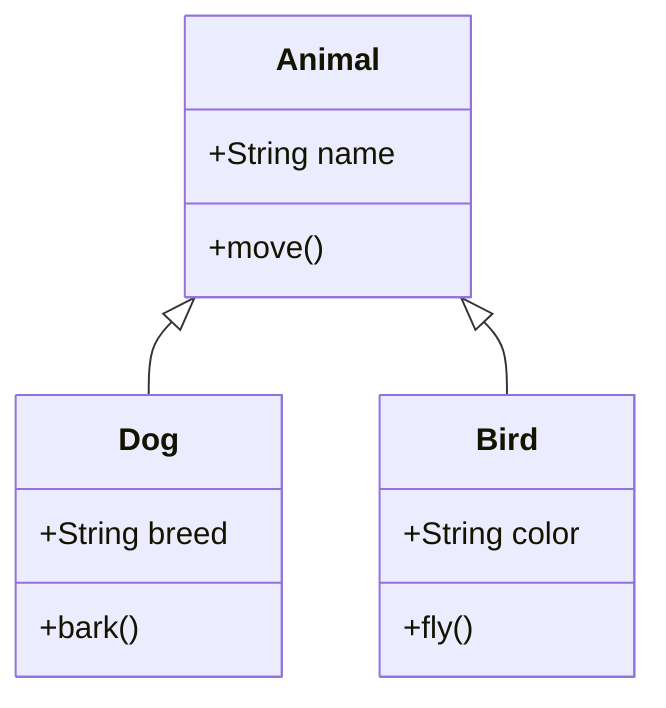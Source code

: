 classDiagram
    class Animal {
        +String name
        +move()
    }
    class Dog {
        +String breed
        +bark()
    }
    class Bird {
        +String color
        +fly()
    }
    Animal <|-- Dog
    Animal <|-- Bird